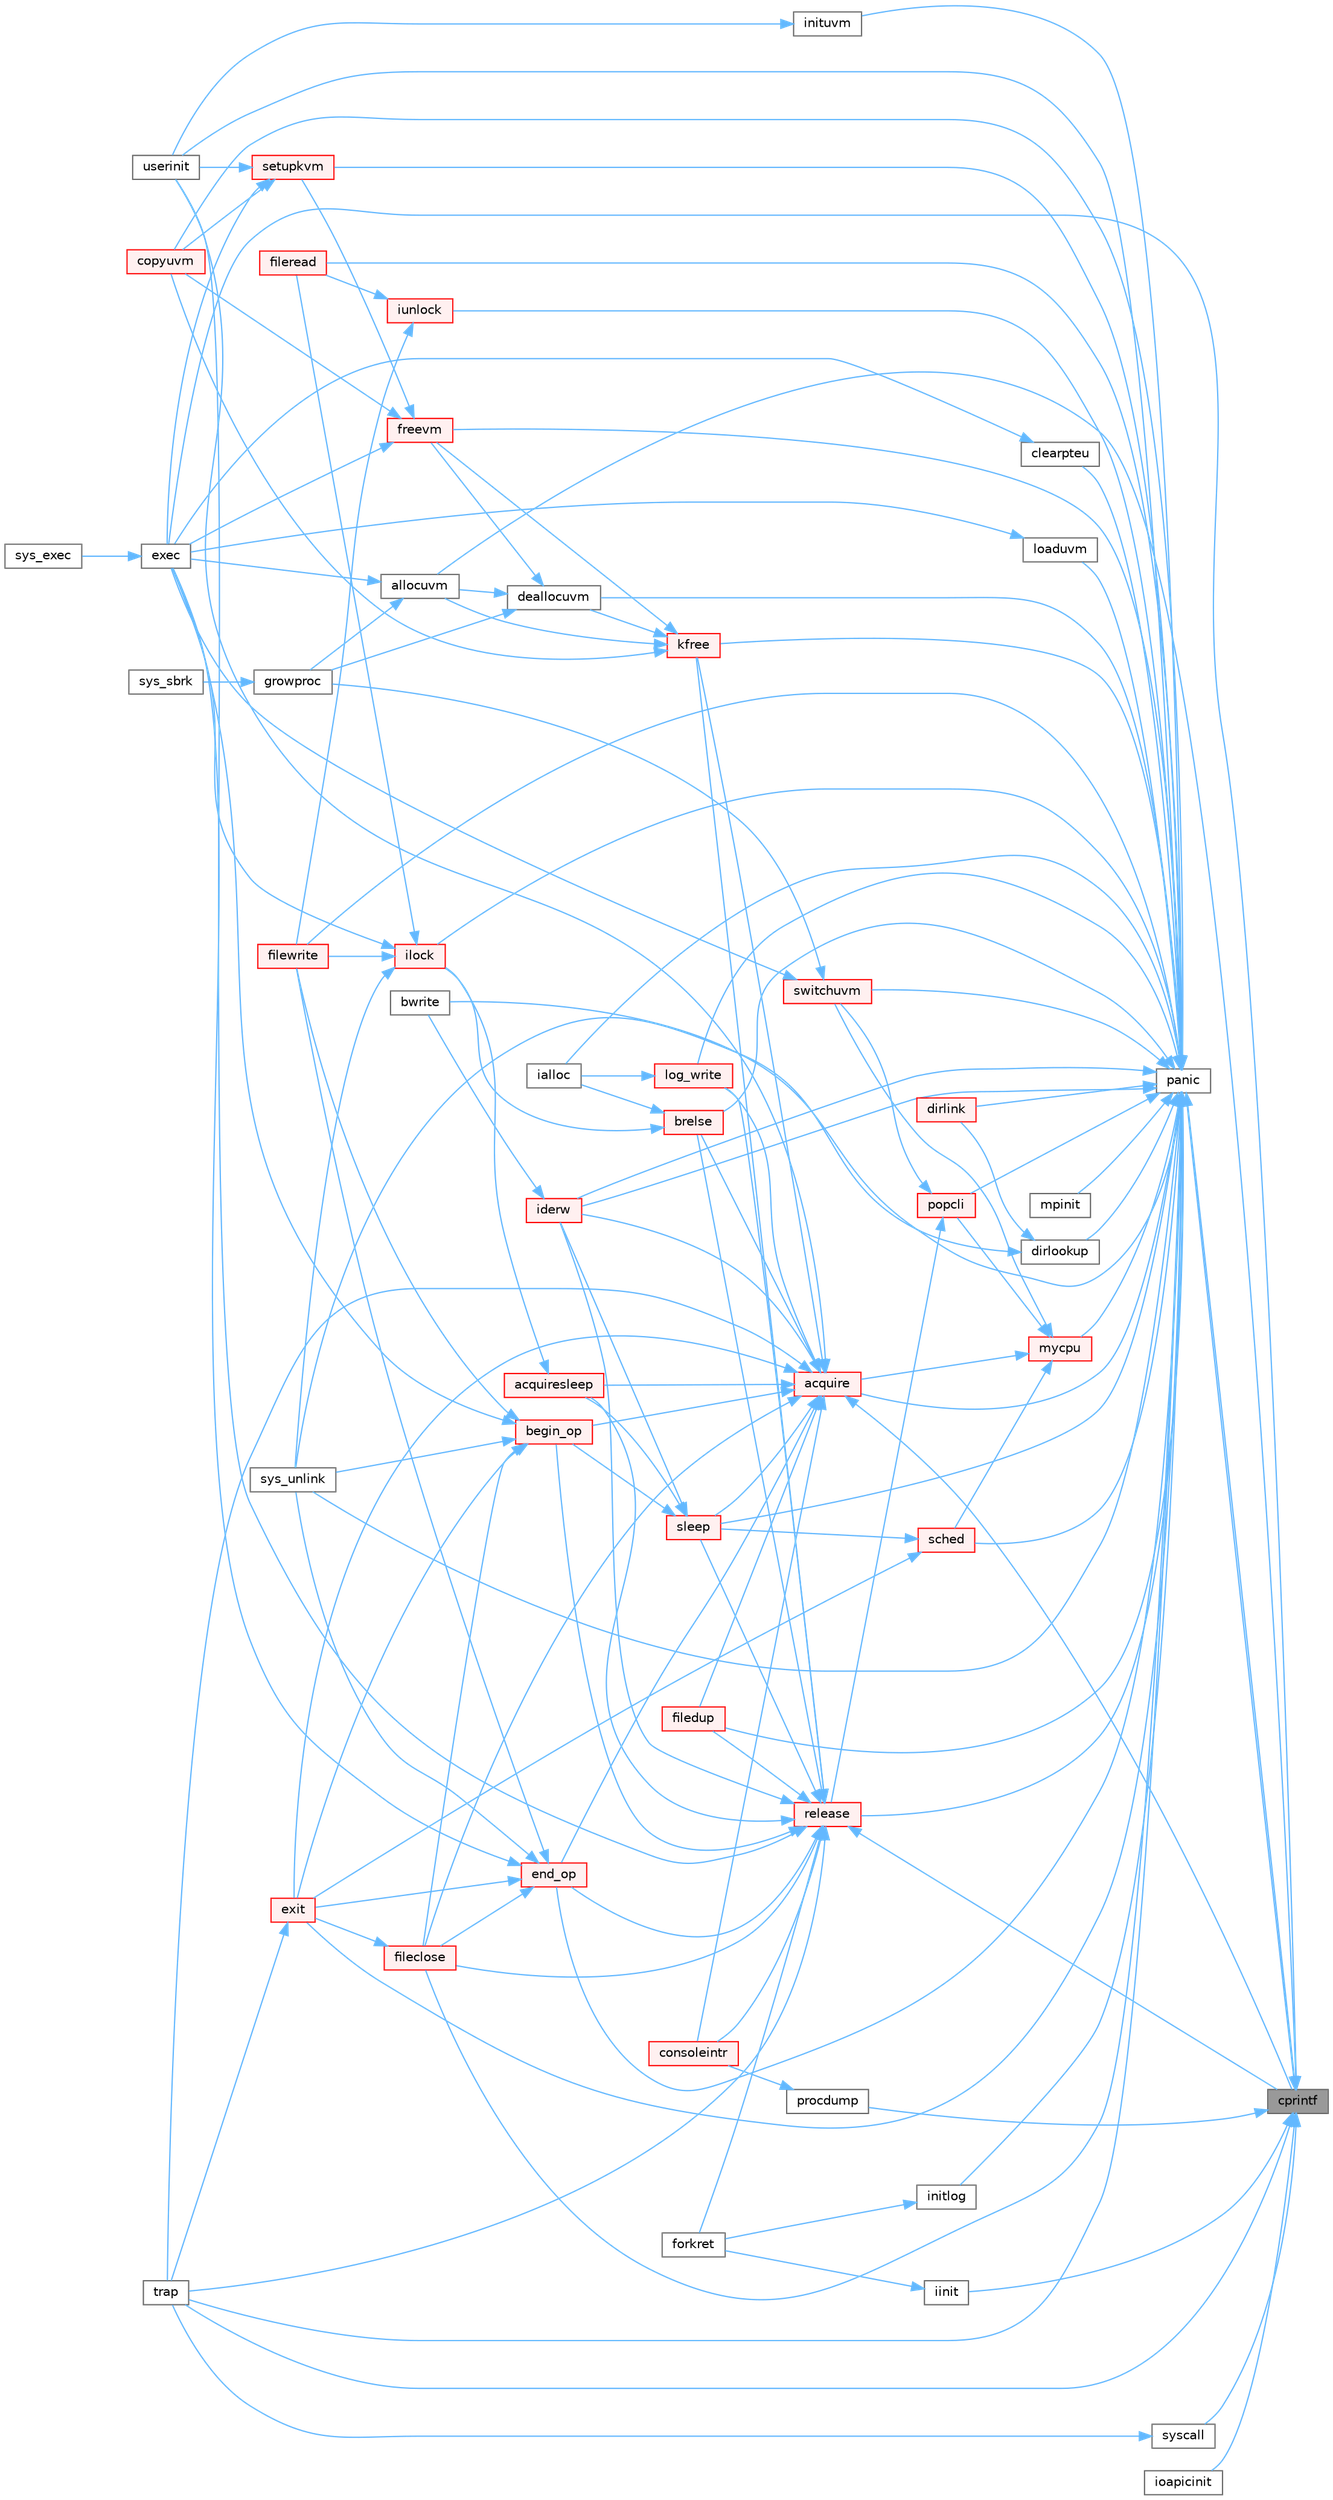 digraph "cprintf"
{
 // LATEX_PDF_SIZE
  bgcolor="transparent";
  edge [fontname=Helvetica,fontsize=10,labelfontname=Helvetica,labelfontsize=10];
  node [fontname=Helvetica,fontsize=10,shape=box,height=0.2,width=0.4];
  rankdir="RL";
  Node1 [id="Node000001",label="cprintf",height=0.2,width=0.4,color="gray40", fillcolor="grey60", style="filled", fontcolor="black",tooltip=" "];
  Node1 -> Node2 [id="edge1_Node000001_Node000002",dir="back",color="steelblue1",style="solid",tooltip=" "];
  Node2 [id="Node000002",label="allocuvm",height=0.2,width=0.4,color="grey40", fillcolor="white", style="filled",URL="$de/de9/vm_8c.html#afea0f0a82a9f9c7aae26f90b5e0836c6",tooltip=" "];
  Node2 -> Node3 [id="edge2_Node000002_Node000003",dir="back",color="steelblue1",style="solid",tooltip=" "];
  Node3 [id="Node000003",label="exec",height=0.2,width=0.4,color="grey40", fillcolor="white", style="filled",URL="$df/dc9/exec_8c.html#ace32454ed0d37834dcb1cb4f8b727e6e",tooltip=" "];
  Node3 -> Node4 [id="edge3_Node000003_Node000004",dir="back",color="steelblue1",style="solid",tooltip=" "];
  Node4 [id="Node000004",label="sys_exec",height=0.2,width=0.4,color="grey40", fillcolor="white", style="filled",URL="$d1/d14/sysfile_8c.html#aeaa813ddeb6a5fac3c45714c7351c526",tooltip=" "];
  Node2 -> Node5 [id="edge4_Node000002_Node000005",dir="back",color="steelblue1",style="solid",tooltip=" "];
  Node5 [id="Node000005",label="growproc",height=0.2,width=0.4,color="grey40", fillcolor="white", style="filled",URL="$d3/dda/proc_8c.html#a9c16214741f4fcd088e5eea468709328",tooltip=" "];
  Node5 -> Node6 [id="edge5_Node000005_Node000006",dir="back",color="steelblue1",style="solid",tooltip=" "];
  Node6 [id="Node000006",label="sys_sbrk",height=0.2,width=0.4,color="grey40", fillcolor="white", style="filled",URL="$dd/d35/sysproc_8c.html#ab21d46be776cf6075a997af525a1a628",tooltip=" "];
  Node1 -> Node3 [id="edge6_Node000001_Node000003",dir="back",color="steelblue1",style="solid",tooltip=" "];
  Node1 -> Node7 [id="edge7_Node000001_Node000007",dir="back",color="steelblue1",style="solid",tooltip=" "];
  Node7 [id="Node000007",label="iinit",height=0.2,width=0.4,color="grey40", fillcolor="white", style="filled",URL="$d2/d5a/fs_8c.html#a301761a27cf266e0bad483272fb31a3c",tooltip=" "];
  Node7 -> Node8 [id="edge8_Node000007_Node000008",dir="back",color="steelblue1",style="solid",tooltip=" "];
  Node8 [id="Node000008",label="forkret",height=0.2,width=0.4,color="grey40", fillcolor="white", style="filled",URL="$d3/dda/proc_8c.html#a11c5d62d28e8121e75235d361158156e",tooltip=" "];
  Node1 -> Node9 [id="edge9_Node000001_Node000009",dir="back",color="steelblue1",style="solid",tooltip=" "];
  Node9 [id="Node000009",label="ioapicinit",height=0.2,width=0.4,color="grey40", fillcolor="white", style="filled",URL="$dd/d61/ioapic_8c.html#abce023b98422f397abdb425b20c8ceec",tooltip=" "];
  Node1 -> Node10 [id="edge10_Node000001_Node000010",dir="back",color="steelblue1",style="solid",tooltip=" "];
  Node10 [id="Node000010",label="panic",height=0.2,width=0.4,color="grey40", fillcolor="white", style="filled",URL="$d0/d56/console_8c.html#a95c0aca5d6d7487933984f08b189917a",tooltip=" "];
  Node10 -> Node11 [id="edge11_Node000010_Node000011",dir="back",color="steelblue1",style="solid",tooltip=" "];
  Node11 [id="Node000011",label="acquire",height=0.2,width=0.4,color="red", fillcolor="#FFF0F0", style="filled",URL="$d3/d2d/spinlock_8c.html#aed377f16a085b00de3a4b32392adbdfb",tooltip=" "];
  Node11 -> Node12 [id="edge12_Node000011_Node000012",dir="back",color="steelblue1",style="solid",tooltip=" "];
  Node12 [id="Node000012",label="acquiresleep",height=0.2,width=0.4,color="red", fillcolor="#FFF0F0", style="filled",URL="$d8/dd1/sleeplock_8c.html#aaad2d7a86d4859982dd9a132f5128ff2",tooltip=" "];
  Node12 -> Node13 [id="edge13_Node000012_Node000013",dir="back",color="steelblue1",style="solid",tooltip=" "];
  Node13 [id="Node000013",label="ilock",height=0.2,width=0.4,color="red", fillcolor="#FFF0F0", style="filled",URL="$d2/d5a/fs_8c.html#aed28187406d84a3aa71f10c6235a03ec",tooltip=" "];
  Node13 -> Node3 [id="edge14_Node000013_Node000003",dir="back",color="steelblue1",style="solid",tooltip=" "];
  Node13 -> Node17 [id="edge15_Node000013_Node000017",dir="back",color="steelblue1",style="solid",tooltip=" "];
  Node17 [id="Node000017",label="fileread",height=0.2,width=0.4,color="red", fillcolor="#FFF0F0", style="filled",URL="$d6/d13/file_8c.html#a1dc8c87c7e48bdaaf98e9c7047928f29",tooltip=" "];
  Node13 -> Node21 [id="edge16_Node000013_Node000021",dir="back",color="steelblue1",style="solid",tooltip=" "];
  Node21 [id="Node000021",label="filewrite",height=0.2,width=0.4,color="red", fillcolor="#FFF0F0", style="filled",URL="$d6/d13/file_8c.html#ab8de757a0a9f58dcc6511ea5e46ebb88",tooltip=" "];
  Node13 -> Node26 [id="edge17_Node000013_Node000026",dir="back",color="steelblue1",style="solid",tooltip=" "];
  Node26 [id="Node000026",label="sys_unlink",height=0.2,width=0.4,color="grey40", fillcolor="white", style="filled",URL="$d1/d14/sysfile_8c.html#ae1e58ee11d41f643929520d8c1640da7",tooltip=" "];
  Node11 -> Node47 [id="edge18_Node000011_Node000047",dir="back",color="steelblue1",style="solid",tooltip=" "];
  Node47 [id="Node000047",label="begin_op",height=0.2,width=0.4,color="red", fillcolor="#FFF0F0", style="filled",URL="$d7/df8/log_8c.html#ac96aa31ffc0500e749c62c4d377c21c9",tooltip=" "];
  Node47 -> Node3 [id="edge19_Node000047_Node000003",dir="back",color="steelblue1",style="solid",tooltip=" "];
  Node47 -> Node29 [id="edge20_Node000047_Node000029",dir="back",color="steelblue1",style="solid",tooltip=" "];
  Node29 [id="Node000029",label="exit",height=0.2,width=0.4,color="red", fillcolor="#FFF0F0", style="filled",URL="$d3/dda/proc_8c.html#aaf98ef7cdde3a0dfb2e49919de3298b1",tooltip=" "];
  Node29 -> Node37 [id="edge21_Node000029_Node000037",dir="back",color="steelblue1",style="solid",tooltip=" "];
  Node37 [id="Node000037",label="trap",height=0.2,width=0.4,color="grey40", fillcolor="white", style="filled",URL="$dc/d6f/trap_8c.html#a372d166e36c086c91e5f5d81e5fead3a",tooltip=" "];
  Node47 -> Node40 [id="edge22_Node000047_Node000040",dir="back",color="steelblue1",style="solid",tooltip=" "];
  Node40 [id="Node000040",label="fileclose",height=0.2,width=0.4,color="red", fillcolor="#FFF0F0", style="filled",URL="$d6/d13/file_8c.html#ae557c81ab89c24219146144bb6adaa2c",tooltip=" "];
  Node40 -> Node29 [id="edge23_Node000040_Node000029",dir="back",color="steelblue1",style="solid",tooltip=" "];
  Node47 -> Node21 [id="edge24_Node000047_Node000021",dir="back",color="steelblue1",style="solid",tooltip=" "];
  Node47 -> Node26 [id="edge25_Node000047_Node000026",dir="back",color="steelblue1",style="solid",tooltip=" "];
  Node11 -> Node48 [id="edge26_Node000011_Node000048",dir="back",color="steelblue1",style="solid",tooltip=" "];
  Node48 [id="Node000048",label="brelse",height=0.2,width=0.4,color="red", fillcolor="#FFF0F0", style="filled",URL="$dc/de6/bio_8c.html#ab5335aeb503731104314321a78a6d727",tooltip=" "];
  Node48 -> Node49 [id="edge27_Node000048_Node000049",dir="back",color="steelblue1",style="solid",tooltip=" "];
  Node49 [id="Node000049",label="ialloc",height=0.2,width=0.4,color="grey40", fillcolor="white", style="filled",URL="$d2/d5a/fs_8c.html#af95049367381647bc9487af49724b869",tooltip=" "];
  Node48 -> Node13 [id="edge28_Node000048_Node000013",dir="back",color="steelblue1",style="solid",tooltip=" "];
  Node11 -> Node57 [id="edge29_Node000011_Node000057",dir="back",color="steelblue1",style="solid",tooltip=" "];
  Node57 [id="Node000057",label="consoleintr",height=0.2,width=0.4,color="red", fillcolor="#FFF0F0", style="filled",URL="$d0/d56/console_8c.html#aad3d6ca39f23bb6d2686d2967e415193",tooltip=" "];
  Node11 -> Node1 [id="edge30_Node000011_Node000001",dir="back",color="steelblue1",style="solid",tooltip=" "];
  Node11 -> Node60 [id="edge31_Node000011_Node000060",dir="back",color="steelblue1",style="solid",tooltip=" "];
  Node60 [id="Node000060",label="end_op",height=0.2,width=0.4,color="red", fillcolor="#FFF0F0", style="filled",URL="$d7/df8/log_8c.html#ac0f12be0ca0de555e60b27b06a57a65b",tooltip=" "];
  Node60 -> Node3 [id="edge32_Node000060_Node000003",dir="back",color="steelblue1",style="solid",tooltip=" "];
  Node60 -> Node29 [id="edge33_Node000060_Node000029",dir="back",color="steelblue1",style="solid",tooltip=" "];
  Node60 -> Node40 [id="edge34_Node000060_Node000040",dir="back",color="steelblue1",style="solid",tooltip=" "];
  Node60 -> Node21 [id="edge35_Node000060_Node000021",dir="back",color="steelblue1",style="solid",tooltip=" "];
  Node60 -> Node26 [id="edge36_Node000060_Node000026",dir="back",color="steelblue1",style="solid",tooltip=" "];
  Node11 -> Node29 [id="edge37_Node000011_Node000029",dir="back",color="steelblue1",style="solid",tooltip=" "];
  Node11 -> Node40 [id="edge38_Node000011_Node000040",dir="back",color="steelblue1",style="solid",tooltip=" "];
  Node11 -> Node62 [id="edge39_Node000011_Node000062",dir="back",color="steelblue1",style="solid",tooltip=" "];
  Node62 [id="Node000062",label="filedup",height=0.2,width=0.4,color="red", fillcolor="#FFF0F0", style="filled",URL="$d6/d13/file_8c.html#a9ef0346d08d8ed79ce2a9c03f9a4b4b2",tooltip=" "];
  Node11 -> Node68 [id="edge40_Node000011_Node000068",dir="back",color="steelblue1",style="solid",tooltip=" "];
  Node68 [id="Node000068",label="iderw",height=0.2,width=0.4,color="red", fillcolor="#FFF0F0", style="filled",URL="$da/d9b/memide_8c.html#a7f36b008f02088c86f76e98e05b55af5",tooltip=" "];
  Node68 -> Node67 [id="edge41_Node000068_Node000067",dir="back",color="steelblue1",style="solid",tooltip=" "];
  Node67 [id="Node000067",label="bwrite",height=0.2,width=0.4,color="grey40", fillcolor="white", style="filled",URL="$dc/de6/bio_8c.html#a63c899c13b176ddf80064d32225e1298",tooltip=" "];
  Node11 -> Node79 [id="edge42_Node000011_Node000079",dir="back",color="steelblue1",style="solid",tooltip=" "];
  Node79 [id="Node000079",label="kfree",height=0.2,width=0.4,color="red", fillcolor="#FFF0F0", style="filled",URL="$d4/def/kalloc_8c.html#aced59ecf8411235f6dffc065236711a5",tooltip=" "];
  Node79 -> Node2 [id="edge43_Node000079_Node000002",dir="back",color="steelblue1",style="solid",tooltip=" "];
  Node79 -> Node74 [id="edge44_Node000079_Node000074",dir="back",color="steelblue1",style="solid",tooltip=" "];
  Node74 [id="Node000074",label="copyuvm",height=0.2,width=0.4,color="red", fillcolor="#FFF0F0", style="filled",URL="$de/de9/vm_8c.html#a1b57bfa0091c9be3ccc16dbb85ce3acf",tooltip=" "];
  Node79 -> Node80 [id="edge45_Node000079_Node000080",dir="back",color="steelblue1",style="solid",tooltip=" "];
  Node80 [id="Node000080",label="deallocuvm",height=0.2,width=0.4,color="grey40", fillcolor="white", style="filled",URL="$de/de9/vm_8c.html#a6d3019ea15a9bfdc5131ae97f3623c49",tooltip=" "];
  Node80 -> Node2 [id="edge46_Node000080_Node000002",dir="back",color="steelblue1",style="solid",tooltip=" "];
  Node80 -> Node81 [id="edge47_Node000080_Node000081",dir="back",color="steelblue1",style="solid",tooltip=" "];
  Node81 [id="Node000081",label="freevm",height=0.2,width=0.4,color="red", fillcolor="#FFF0F0", style="filled",URL="$de/de9/vm_8c.html#aa883924e2f068c520b695cdc168e1603",tooltip=" "];
  Node81 -> Node74 [id="edge48_Node000081_Node000074",dir="back",color="steelblue1",style="solid",tooltip=" "];
  Node81 -> Node3 [id="edge49_Node000081_Node000003",dir="back",color="steelblue1",style="solid",tooltip=" "];
  Node81 -> Node77 [id="edge50_Node000081_Node000077",dir="back",color="steelblue1",style="solid",tooltip=" "];
  Node77 [id="Node000077",label="setupkvm",height=0.2,width=0.4,color="red", fillcolor="#FFF0F0", style="filled",URL="$de/de9/vm_8c.html#a1c8a7a02e9391b5cf0984388216695c0",tooltip=" "];
  Node77 -> Node74 [id="edge51_Node000077_Node000074",dir="back",color="steelblue1",style="solid",tooltip=" "];
  Node77 -> Node3 [id="edge52_Node000077_Node000003",dir="back",color="steelblue1",style="solid",tooltip=" "];
  Node77 -> Node76 [id="edge53_Node000077_Node000076",dir="back",color="steelblue1",style="solid",tooltip=" "];
  Node76 [id="Node000076",label="userinit",height=0.2,width=0.4,color="grey40", fillcolor="white", style="filled",URL="$d3/dda/proc_8c.html#a81c8a6a0cae413bc81aa223f7f7b7205",tooltip=" "];
  Node80 -> Node5 [id="edge54_Node000080_Node000005",dir="back",color="steelblue1",style="solid",tooltip=" "];
  Node79 -> Node81 [id="edge55_Node000079_Node000081",dir="back",color="steelblue1",style="solid",tooltip=" "];
  Node11 -> Node90 [id="edge56_Node000011_Node000090",dir="back",color="steelblue1",style="solid",tooltip=" "];
  Node90 [id="Node000090",label="log_write",height=0.2,width=0.4,color="red", fillcolor="#FFF0F0", style="filled",URL="$d7/df8/log_8c.html#a7eacb0fbebe5ce4c7d3ddea15908b13d",tooltip=" "];
  Node90 -> Node49 [id="edge57_Node000090_Node000049",dir="back",color="steelblue1",style="solid",tooltip=" "];
  Node11 -> Node96 [id="edge58_Node000011_Node000096",dir="back",color="steelblue1",style="solid",tooltip=" "];
  Node96 [id="Node000096",label="sleep",height=0.2,width=0.4,color="red", fillcolor="#FFF0F0", style="filled",URL="$d3/dda/proc_8c.html#ae70cc0370342e46f6db3bec367232457",tooltip=" "];
  Node96 -> Node12 [id="edge59_Node000096_Node000012",dir="back",color="steelblue1",style="solid",tooltip=" "];
  Node96 -> Node47 [id="edge60_Node000096_Node000047",dir="back",color="steelblue1",style="solid",tooltip=" "];
  Node96 -> Node68 [id="edge61_Node000096_Node000068",dir="back",color="steelblue1",style="solid",tooltip=" "];
  Node11 -> Node37 [id="edge62_Node000011_Node000037",dir="back",color="steelblue1",style="solid",tooltip=" "];
  Node11 -> Node76 [id="edge63_Node000011_Node000076",dir="back",color="steelblue1",style="solid",tooltip=" "];
  Node10 -> Node48 [id="edge64_Node000010_Node000048",dir="back",color="steelblue1",style="solid",tooltip=" "];
  Node10 -> Node67 [id="edge65_Node000010_Node000067",dir="back",color="steelblue1",style="solid",tooltip=" "];
  Node10 -> Node101 [id="edge66_Node000010_Node000101",dir="back",color="steelblue1",style="solid",tooltip=" "];
  Node101 [id="Node000101",label="clearpteu",height=0.2,width=0.4,color="grey40", fillcolor="white", style="filled",URL="$de/de9/vm_8c.html#a795e27a0cb916cfb41411ebbb9669ddf",tooltip=" "];
  Node101 -> Node3 [id="edge67_Node000101_Node000003",dir="back",color="steelblue1",style="solid",tooltip=" "];
  Node10 -> Node74 [id="edge68_Node000010_Node000074",dir="back",color="steelblue1",style="solid",tooltip=" "];
  Node10 -> Node1 [id="edge69_Node000010_Node000001",dir="back",color="steelblue1",style="solid",tooltip=" "];
  Node10 -> Node80 [id="edge70_Node000010_Node000080",dir="back",color="steelblue1",style="solid",tooltip=" "];
  Node10 -> Node28 [id="edge71_Node000010_Node000028",dir="back",color="steelblue1",style="solid",tooltip=" "];
  Node28 [id="Node000028",label="dirlink",height=0.2,width=0.4,color="red", fillcolor="#FFF0F0", style="filled",URL="$d2/d5a/fs_8c.html#a69a135a0e8a06d9f306d77ebc0c1f7a0",tooltip=" "];
  Node10 -> Node53 [id="edge72_Node000010_Node000053",dir="back",color="steelblue1",style="solid",tooltip=" "];
  Node53 [id="Node000053",label="dirlookup",height=0.2,width=0.4,color="grey40", fillcolor="white", style="filled",URL="$d2/d5a/fs_8c.html#a5341068f021beac8cf0032b97d231e6f",tooltip=" "];
  Node53 -> Node28 [id="edge73_Node000053_Node000028",dir="back",color="steelblue1",style="solid",tooltip=" "];
  Node53 -> Node26 [id="edge74_Node000053_Node000026",dir="back",color="steelblue1",style="solid",tooltip=" "];
  Node10 -> Node60 [id="edge75_Node000010_Node000060",dir="back",color="steelblue1",style="solid",tooltip=" "];
  Node10 -> Node29 [id="edge76_Node000010_Node000029",dir="back",color="steelblue1",style="solid",tooltip=" "];
  Node10 -> Node40 [id="edge77_Node000010_Node000040",dir="back",color="steelblue1",style="solid",tooltip=" "];
  Node10 -> Node62 [id="edge78_Node000010_Node000062",dir="back",color="steelblue1",style="solid",tooltip=" "];
  Node10 -> Node17 [id="edge79_Node000010_Node000017",dir="back",color="steelblue1",style="solid",tooltip=" "];
  Node10 -> Node21 [id="edge80_Node000010_Node000021",dir="back",color="steelblue1",style="solid",tooltip=" "];
  Node10 -> Node81 [id="edge81_Node000010_Node000081",dir="back",color="steelblue1",style="solid",tooltip=" "];
  Node10 -> Node49 [id="edge82_Node000010_Node000049",dir="back",color="steelblue1",style="solid",tooltip=" "];
  Node10 -> Node68 [id="edge83_Node000010_Node000068",dir="back",color="steelblue1",style="solid",tooltip=" "];
  Node10 -> Node68 [id="edge84_Node000010_Node000068",dir="back",color="steelblue1",style="solid",tooltip=" "];
  Node10 -> Node13 [id="edge85_Node000010_Node000013",dir="back",color="steelblue1",style="solid",tooltip=" "];
  Node10 -> Node56 [id="edge86_Node000010_Node000056",dir="back",color="steelblue1",style="solid",tooltip=" "];
  Node56 [id="Node000056",label="initlog",height=0.2,width=0.4,color="grey40", fillcolor="white", style="filled",URL="$d7/df8/log_8c.html#ad5e79aaefb91f41b9ef6aeae7ecf4708",tooltip=" "];
  Node56 -> Node8 [id="edge87_Node000056_Node000008",dir="back",color="steelblue1",style="solid",tooltip=" "];
  Node10 -> Node75 [id="edge88_Node000010_Node000075",dir="back",color="steelblue1",style="solid",tooltip=" "];
  Node75 [id="Node000075",label="inituvm",height=0.2,width=0.4,color="grey40", fillcolor="white", style="filled",URL="$de/de9/vm_8c.html#ac96c231d4053eaf4322c27d1f2cd9d49",tooltip=" "];
  Node75 -> Node76 [id="edge89_Node000075_Node000076",dir="back",color="steelblue1",style="solid",tooltip=" "];
  Node10 -> Node70 [id="edge90_Node000010_Node000070",dir="back",color="steelblue1",style="solid",tooltip=" "];
  Node70 [id="Node000070",label="iunlock",height=0.2,width=0.4,color="red", fillcolor="#FFF0F0", style="filled",URL="$d2/d5a/fs_8c.html#ae4e29916219b9293b37f9c34220694fe",tooltip=" "];
  Node70 -> Node17 [id="edge91_Node000070_Node000017",dir="back",color="steelblue1",style="solid",tooltip=" "];
  Node70 -> Node21 [id="edge92_Node000070_Node000021",dir="back",color="steelblue1",style="solid",tooltip=" "];
  Node10 -> Node79 [id="edge93_Node000010_Node000079",dir="back",color="steelblue1",style="solid",tooltip=" "];
  Node10 -> Node54 [id="edge94_Node000010_Node000054",dir="back",color="steelblue1",style="solid",tooltip=" "];
  Node54 [id="Node000054",label="loaduvm",height=0.2,width=0.4,color="grey40", fillcolor="white", style="filled",URL="$de/de9/vm_8c.html#a201acc8337a2893268b61ea5a1ee0d53",tooltip=" "];
  Node54 -> Node3 [id="edge95_Node000054_Node000003",dir="back",color="steelblue1",style="solid",tooltip=" "];
  Node10 -> Node90 [id="edge96_Node000010_Node000090",dir="back",color="steelblue1",style="solid",tooltip=" "];
  Node10 -> Node102 [id="edge97_Node000010_Node000102",dir="back",color="steelblue1",style="solid",tooltip=" "];
  Node102 [id="Node000102",label="mpinit",height=0.2,width=0.4,color="grey40", fillcolor="white", style="filled",URL="$dd/d06/mp_8c.html#a2fd0b66a17c5347541448ef906b7b2a2",tooltip=" "];
  Node10 -> Node103 [id="edge98_Node000010_Node000103",dir="back",color="steelblue1",style="solid",tooltip=" "];
  Node103 [id="Node000103",label="mycpu",height=0.2,width=0.4,color="red", fillcolor="#FFF0F0", style="filled",URL="$d3/dda/proc_8c.html#ad427959ad025dabd8cd393b27ec39160",tooltip=" "];
  Node103 -> Node11 [id="edge99_Node000103_Node000011",dir="back",color="steelblue1",style="solid",tooltip=" "];
  Node103 -> Node116 [id="edge100_Node000103_Node000116",dir="back",color="steelblue1",style="solid",tooltip=" "];
  Node116 [id="Node000116",label="popcli",height=0.2,width=0.4,color="red", fillcolor="#FFF0F0", style="filled",URL="$d3/d2d/spinlock_8c.html#ae3424f669269fef400ce29c3aeb43fdb",tooltip=" "];
  Node116 -> Node107 [id="edge101_Node000116_Node000107",dir="back",color="steelblue1",style="solid",tooltip=" "];
  Node107 [id="Node000107",label="release",height=0.2,width=0.4,color="red", fillcolor="#FFF0F0", style="filled",URL="$d3/d2d/spinlock_8c.html#a1cee376aa9a00e754bf5481cd5f3d97b",tooltip=" "];
  Node107 -> Node12 [id="edge102_Node000107_Node000012",dir="back",color="steelblue1",style="solid",tooltip=" "];
  Node107 -> Node47 [id="edge103_Node000107_Node000047",dir="back",color="steelblue1",style="solid",tooltip=" "];
  Node107 -> Node48 [id="edge104_Node000107_Node000048",dir="back",color="steelblue1",style="solid",tooltip=" "];
  Node107 -> Node57 [id="edge105_Node000107_Node000057",dir="back",color="steelblue1",style="solid",tooltip=" "];
  Node107 -> Node1 [id="edge106_Node000107_Node000001",dir="back",color="steelblue1",style="solid",tooltip=" "];
  Node107 -> Node60 [id="edge107_Node000107_Node000060",dir="back",color="steelblue1",style="solid",tooltip=" "];
  Node107 -> Node40 [id="edge108_Node000107_Node000040",dir="back",color="steelblue1",style="solid",tooltip=" "];
  Node107 -> Node62 [id="edge109_Node000107_Node000062",dir="back",color="steelblue1",style="solid",tooltip=" "];
  Node107 -> Node8 [id="edge110_Node000107_Node000008",dir="back",color="steelblue1",style="solid",tooltip=" "];
  Node107 -> Node68 [id="edge111_Node000107_Node000068",dir="back",color="steelblue1",style="solid",tooltip=" "];
  Node107 -> Node79 [id="edge112_Node000107_Node000079",dir="back",color="steelblue1",style="solid",tooltip=" "];
  Node107 -> Node90 [id="edge113_Node000107_Node000090",dir="back",color="steelblue1",style="solid",tooltip=" "];
  Node107 -> Node96 [id="edge114_Node000107_Node000096",dir="back",color="steelblue1",style="solid",tooltip=" "];
  Node107 -> Node37 [id="edge115_Node000107_Node000037",dir="back",color="steelblue1",style="solid",tooltip=" "];
  Node107 -> Node76 [id="edge116_Node000107_Node000076",dir="back",color="steelblue1",style="solid",tooltip=" "];
  Node116 -> Node117 [id="edge117_Node000116_Node000117",dir="back",color="steelblue1",style="solid",tooltip=" "];
  Node117 [id="Node000117",label="switchuvm",height=0.2,width=0.4,color="red", fillcolor="#FFF0F0", style="filled",URL="$de/de9/vm_8c.html#a87c90f0ab2a1b11c2b55f4e483bb8493",tooltip=" "];
  Node117 -> Node3 [id="edge118_Node000117_Node000003",dir="back",color="steelblue1",style="solid",tooltip=" "];
  Node117 -> Node5 [id="edge119_Node000117_Node000005",dir="back",color="steelblue1",style="solid",tooltip=" "];
  Node103 -> Node95 [id="edge120_Node000103_Node000095",dir="back",color="steelblue1",style="solid",tooltip=" "];
  Node95 [id="Node000095",label="sched",height=0.2,width=0.4,color="red", fillcolor="#FFF0F0", style="filled",URL="$d3/dda/proc_8c.html#ad788da91743c333b5bed7c4a0dd12365",tooltip=" "];
  Node95 -> Node29 [id="edge121_Node000095_Node000029",dir="back",color="steelblue1",style="solid",tooltip=" "];
  Node95 -> Node96 [id="edge122_Node000095_Node000096",dir="back",color="steelblue1",style="solid",tooltip=" "];
  Node103 -> Node117 [id="edge123_Node000103_Node000117",dir="back",color="steelblue1",style="solid",tooltip=" "];
  Node10 -> Node116 [id="edge124_Node000010_Node000116",dir="back",color="steelblue1",style="solid",tooltip=" "];
  Node10 -> Node107 [id="edge125_Node000010_Node000107",dir="back",color="steelblue1",style="solid",tooltip=" "];
  Node10 -> Node95 [id="edge126_Node000010_Node000095",dir="back",color="steelblue1",style="solid",tooltip=" "];
  Node10 -> Node77 [id="edge127_Node000010_Node000077",dir="back",color="steelblue1",style="solid",tooltip=" "];
  Node10 -> Node96 [id="edge128_Node000010_Node000096",dir="back",color="steelblue1",style="solid",tooltip=" "];
  Node10 -> Node117 [id="edge129_Node000010_Node000117",dir="back",color="steelblue1",style="solid",tooltip=" "];
  Node10 -> Node26 [id="edge130_Node000010_Node000026",dir="back",color="steelblue1",style="solid",tooltip=" "];
  Node10 -> Node37 [id="edge131_Node000010_Node000037",dir="back",color="steelblue1",style="solid",tooltip=" "];
  Node10 -> Node76 [id="edge132_Node000010_Node000076",dir="back",color="steelblue1",style="solid",tooltip=" "];
  Node1 -> Node119 [id="edge133_Node000001_Node000119",dir="back",color="steelblue1",style="solid",tooltip=" "];
  Node119 [id="Node000119",label="procdump",height=0.2,width=0.4,color="grey40", fillcolor="white", style="filled",URL="$d3/dda/proc_8c.html#a7f185044294ebb57521c73f723990164",tooltip=" "];
  Node119 -> Node57 [id="edge134_Node000119_Node000057",dir="back",color="steelblue1",style="solid",tooltip=" "];
  Node1 -> Node115 [id="edge135_Node000001_Node000115",dir="back",color="steelblue1",style="solid",tooltip=" "];
  Node115 [id="Node000115",label="syscall",height=0.2,width=0.4,color="grey40", fillcolor="white", style="filled",URL="$db/dd8/syscall_8c.html#acd6bcafe6626fe8e7d00cacdbc3cc4f1",tooltip=" "];
  Node115 -> Node37 [id="edge136_Node000115_Node000037",dir="back",color="steelblue1",style="solid",tooltip=" "];
  Node1 -> Node37 [id="edge137_Node000001_Node000037",dir="back",color="steelblue1",style="solid",tooltip=" "];
}
